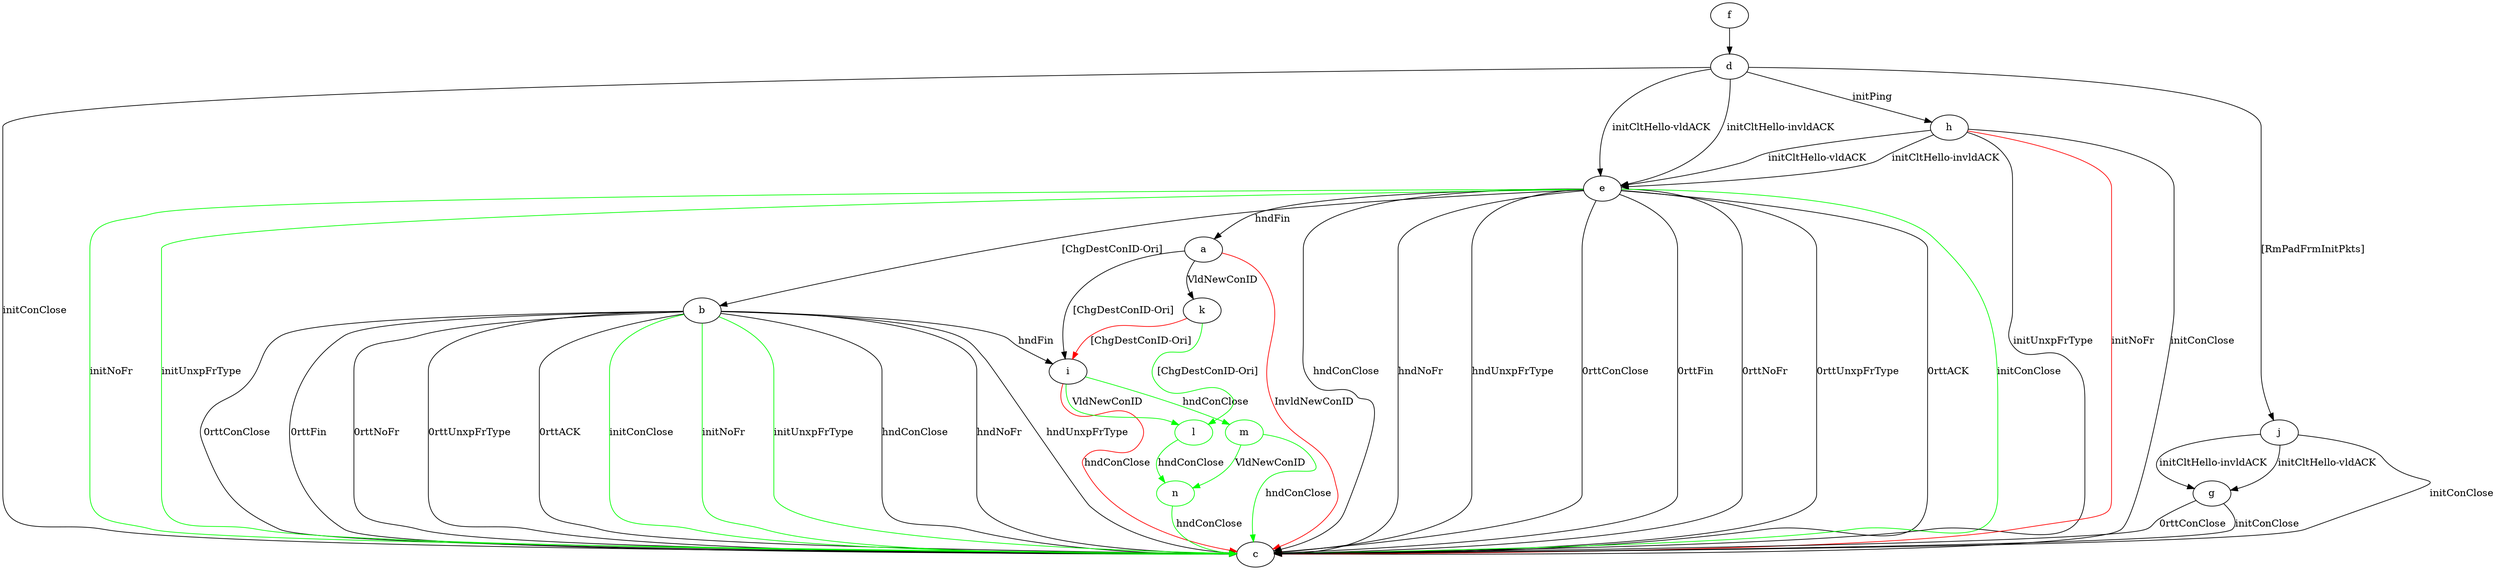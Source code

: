 digraph "" {
	a -> c	[key=0,
		color=red,
		label="InvldNewConID "];
	a -> i	[key=0,
		label="[ChgDestConID-Ori] "];
	a -> k	[key=0,
		label="VldNewConID "];
	b -> c	[key=0,
		label="hndConClose "];
	b -> c	[key=1,
		label="hndNoFr "];
	b -> c	[key=2,
		label="hndUnxpFrType "];
	b -> c	[key=3,
		label="0rttConClose "];
	b -> c	[key=4,
		label="0rttFin "];
	b -> c	[key=5,
		label="0rttNoFr "];
	b -> c	[key=6,
		label="0rttUnxpFrType "];
	b -> c	[key=7,
		label="0rttACK "];
	b -> c	[key=8,
		color=green,
		label="initConClose "];
	b -> c	[key=9,
		color=green,
		label="initNoFr "];
	b -> c	[key=10,
		color=green,
		label="initUnxpFrType "];
	b -> i	[key=0,
		label="hndFin "];
	d -> c	[key=0,
		label="initConClose "];
	d -> e	[key=0,
		label="initCltHello-vldACK "];
	d -> e	[key=1,
		label="initCltHello-invldACK "];
	d -> h	[key=0,
		label="initPing "];
	d -> j	[key=0,
		label="[RmPadFrmInitPkts] "];
	e -> a	[key=0,
		label="hndFin "];
	e -> b	[key=0,
		label="[ChgDestConID-Ori] "];
	e -> c	[key=0,
		label="hndConClose "];
	e -> c	[key=1,
		label="hndNoFr "];
	e -> c	[key=2,
		label="hndUnxpFrType "];
	e -> c	[key=3,
		label="0rttConClose "];
	e -> c	[key=4,
		label="0rttFin "];
	e -> c	[key=5,
		label="0rttNoFr "];
	e -> c	[key=6,
		label="0rttUnxpFrType "];
	e -> c	[key=7,
		label="0rttACK "];
	e -> c	[key=8,
		color=green,
		label="initConClose "];
	e -> c	[key=9,
		color=green,
		label="initNoFr "];
	e -> c	[key=10,
		color=green,
		label="initUnxpFrType "];
	f -> d	[key=0];
	g -> c	[key=0,
		label="initConClose "];
	g -> c	[key=1,
		label="0rttConClose "];
	h -> c	[key=0,
		label="initConClose "];
	h -> c	[key=1,
		label="initUnxpFrType "];
	h -> c	[key=2,
		color=red,
		label="initNoFr "];
	h -> e	[key=0,
		label="initCltHello-vldACK "];
	h -> e	[key=1,
		label="initCltHello-invldACK "];
	i -> c	[key=0,
		color=red,
		label="hndConClose "];
	l	[color=green];
	i -> l	[key=0,
		color=green,
		label="VldNewConID "];
	m	[color=green];
	i -> m	[key=0,
		color=green,
		label="hndConClose "];
	j -> c	[key=0,
		label="initConClose "];
	j -> g	[key=0,
		label="initCltHello-vldACK "];
	j -> g	[key=1,
		label="initCltHello-invldACK "];
	k -> i	[key=0,
		color=red,
		label="[ChgDestConID-Ori] "];
	k -> l	[key=0,
		color=green,
		label="[ChgDestConID-Ori] "];
	n	[color=green];
	l -> n	[key=0,
		color=green,
		label="hndConClose "];
	m -> c	[key=0,
		color=green,
		label="hndConClose "];
	m -> n	[key=0,
		color=green,
		label="VldNewConID "];
	n -> c	[key=0,
		color=green,
		label="hndConClose "];
}
